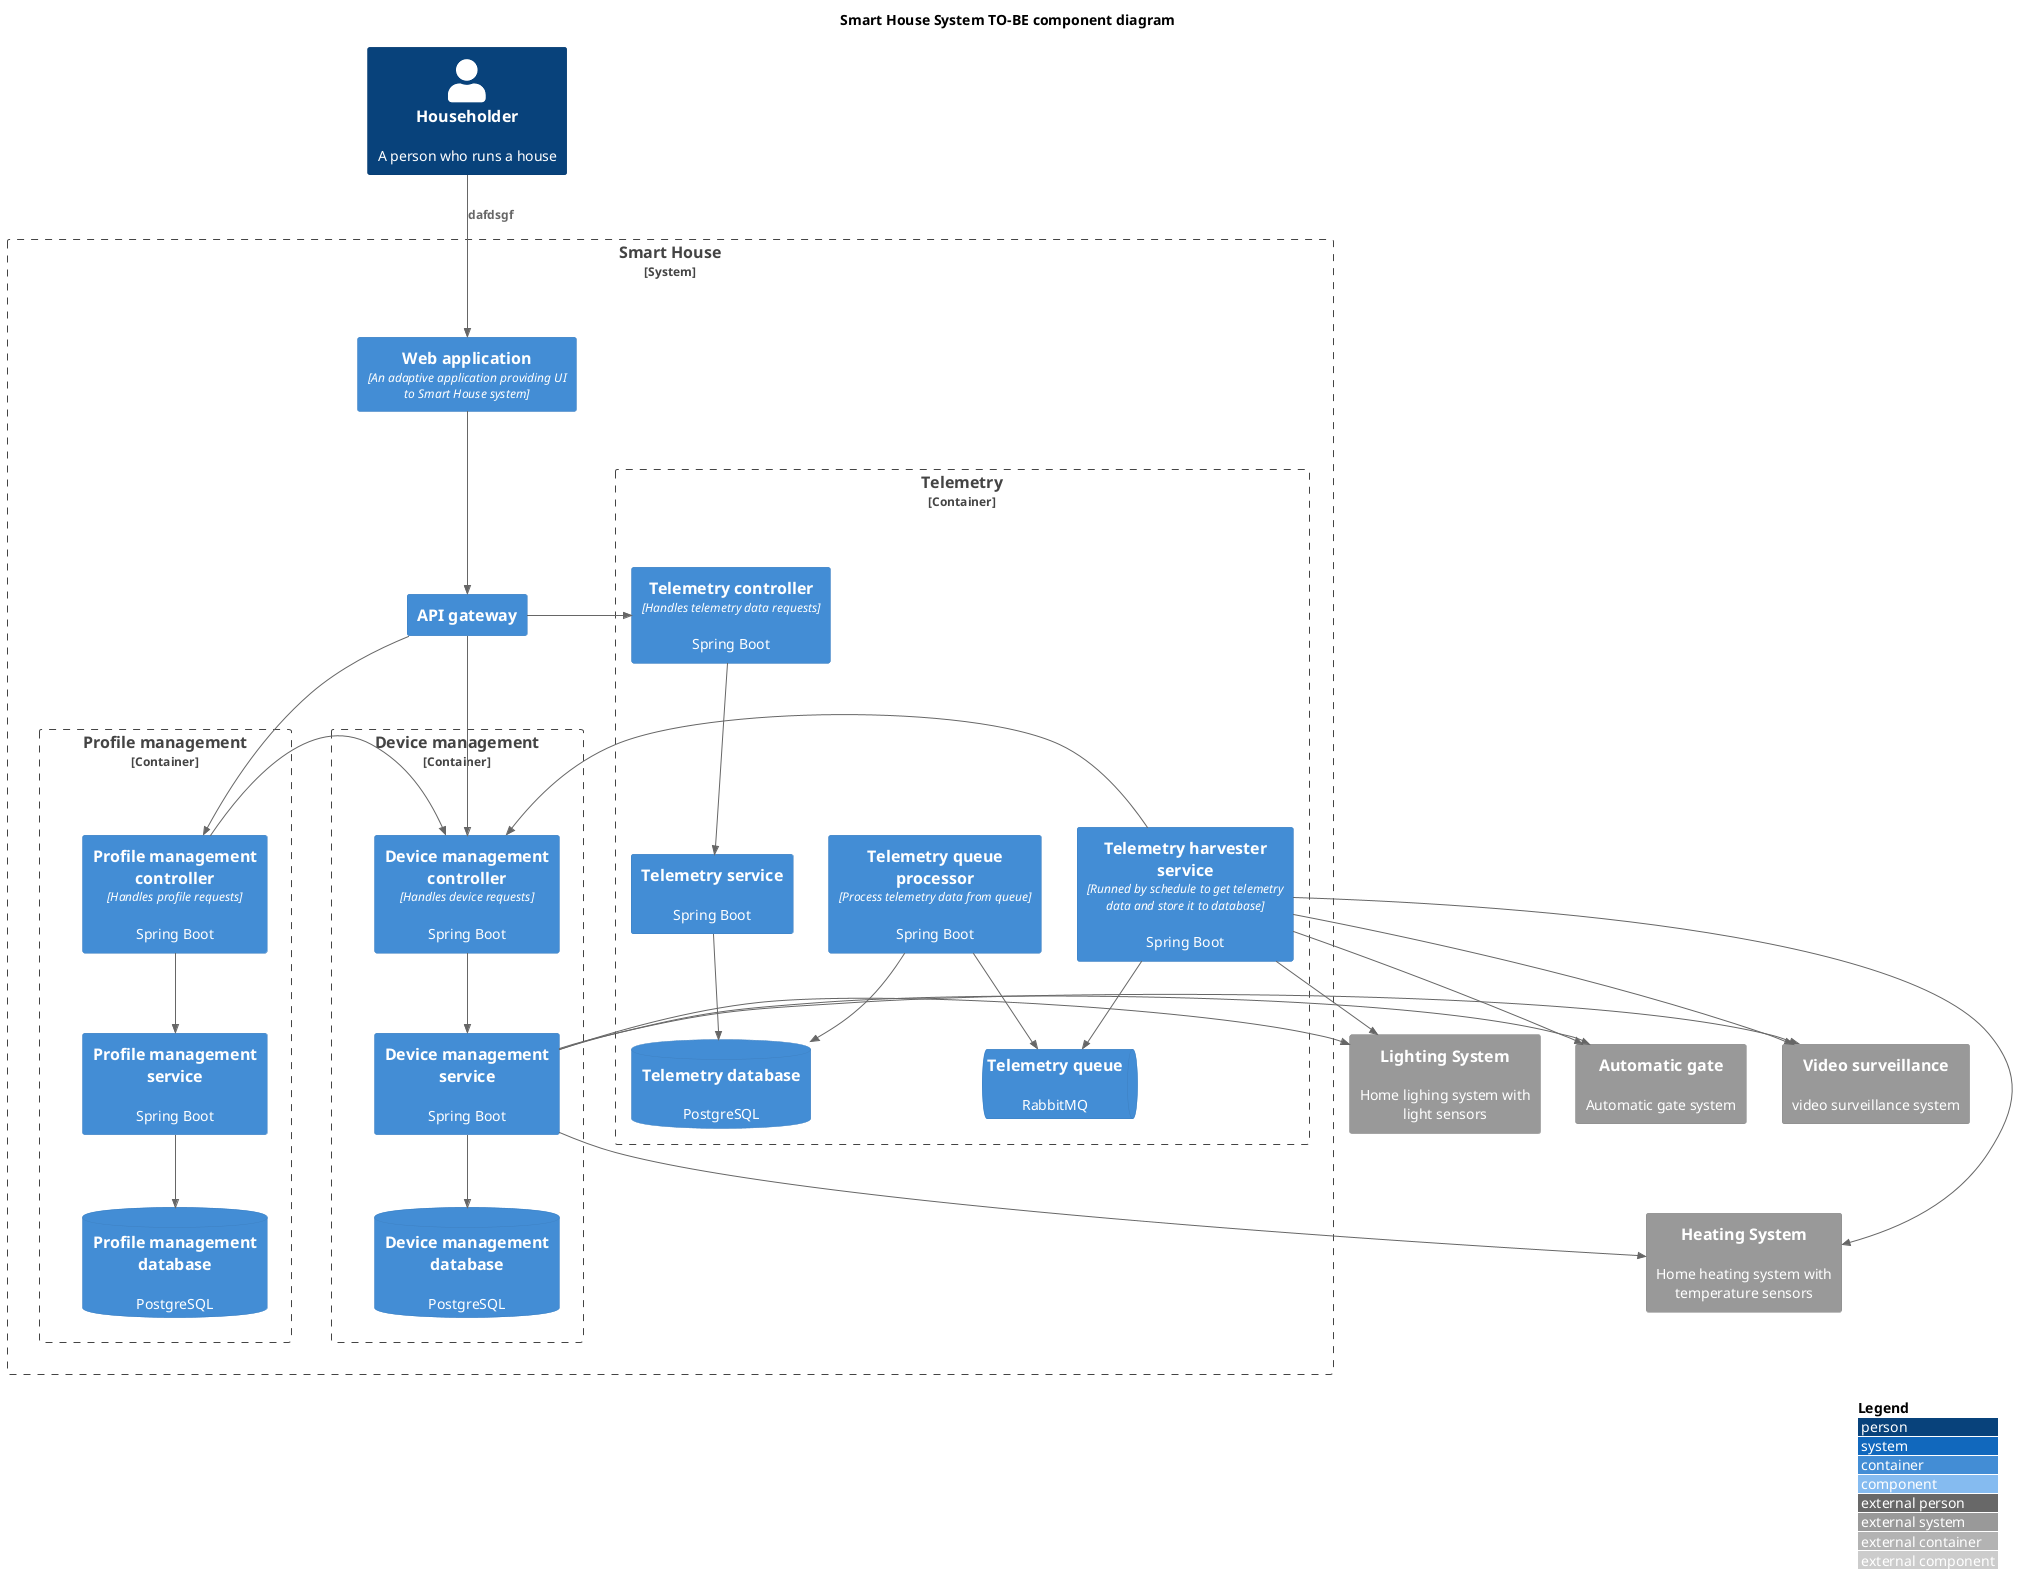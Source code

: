 @startuml
!include <C4/C4_Component>

Title Smart House System TO-BE component diagram

LAYOUT_WITH_LEGEND()

Person(householder, "Householder", "A person who runs a house")

System_Boundary(smartHome_b, "Smart House", "A system that controls a house's heating system") {
    Container(web, "Web application", "An adaptive application providing UI to Smart House system")
    Container(gw, "API gateway")
    Container_Boundary(profile, "Profile management") {
        Container(profile_controller, "Profile management controller", "Handles profile requests", "Spring Boot")
        Container(profile_service, "Profile management service", "", "Spring Boot")
        ContainerDb(profile_db, "Profile management database", "", "PostgreSQL")

        Lay_D(profile_controller, profile_service)
        Lay_D(profile_service, profile_db)
    }
    Container_Boundary(device, "Device management") {
        Container(device_controller, "Device management controller", "Handles device requests", "Spring Boot")
        Container(device_service, "Device management service", "", "Spring Boot")
        ContainerDb(device_db, "Device management database", "", "PostgreSQL")

        Lay_D(device_controller, device_service)
        Lay_D(device_service, device_db)
    }
    Container_Boundary(telemetry, "Telemetry") {
        Container(telemetry_controller, "Telemetry controller", "Handles telemetry data requests", "Spring Boot")
        Container(telemetry_service, "Telemetry service", "", "Spring Boot")
        Container(telemetry_harvester, "Telemetry harvester service", "Runned by schedule to get telemetry data and store it to database", "Spring Boot")
        ContainerDb(telemetry_db, "Telemetry database", "", "PostgreSQL")
        ContainerQueue(telemetry_queue, "Telemetry queue", "", "RabbitMQ")
        Container(telemetry_qp, "Telemetry queue processor", "Process telemetry data from queue", "Spring Boot")

        Lay_D(telemetry_controller, telemetry_service)
        Lay_D(telemetry_service, telemetry_db)
        Lay_R(telemetry_service, telemetry_harvester)
    }
}

System_Ext(heater, "Heating System", "Home heating system with temperature sensors")
System_Ext(light, "Lighting System", "Home lighing system with light sensors")
System_Ext(gate, "Automatic gate", "Automatic gate system")
System_Ext(video, "Video surveillance", "video surveillance system")

Lay_R(profile, device)

Rel_D(householder, web, "dafdsgf")
Rel_D(web, gw, "")

Rel_D(gw, profile_controller, "")
Rel_D(profile_controller, profile_service, "")
Rel_D(profile_service, profile_db, "")

Rel_D(gw, device_controller, "")
Rel_D(device_controller, device_service, "")
Rel_D(device_service, device_db, "")
Rel_D(device_service, heater, "")

Rel_R(device_service, light, "")
Rel_R(device_service, gate, "")
Rel_R(device_service, video, "")

Rel_R(gw, telemetry_controller, "")
Rel_D(telemetry_controller, telemetry_service, "")
Rel_D(telemetry_harvester, telemetry_queue, "")
Rel_D(telemetry_qp, telemetry_queue, "")
Rel_D(telemetry_qp, telemetry_db, "")
Rel_D(telemetry_service, telemetry_db, "")
Rel_L(telemetry_harvester, device_controller, "")

'Lay_D(light, gate)
'Lay_D(gate, video)
'Lay_D(video, heater)

Rel_R(telemetry_harvester, light, "")
Rel_R(telemetry_harvester, gate, "")
Rel_R(telemetry_harvester, video, "")
Rel_R(telemetry_harvester, heater, "")

Rel_R(profile_controller, device_controller, "") 

@enduml
